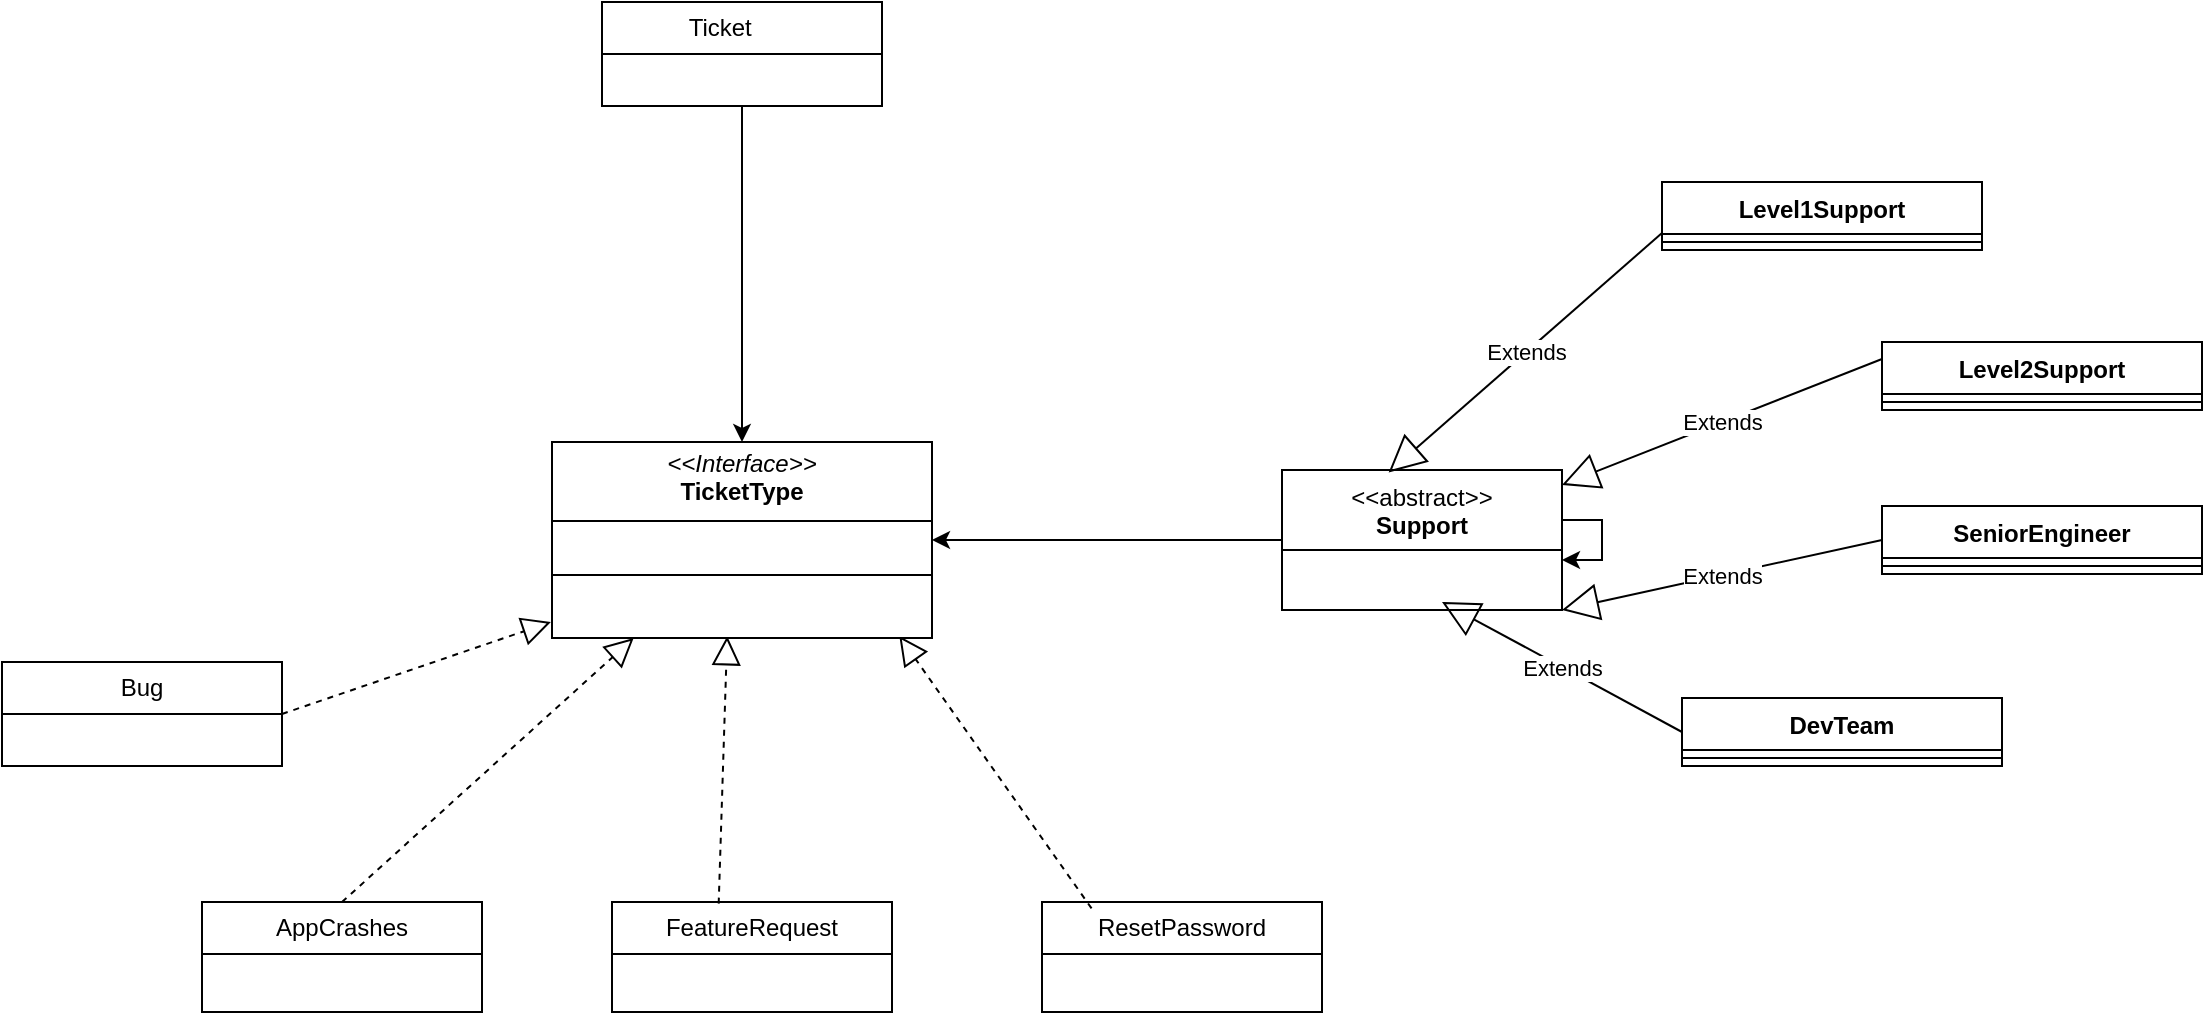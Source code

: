 <mxfile version="27.1.3">
  <diagram name="Page-1" id="PDzOopBcKo700JAynzis">
    <mxGraphModel dx="1226" dy="681" grid="1" gridSize="10" guides="1" tooltips="1" connect="1" arrows="1" fold="1" page="1" pageScale="1" pageWidth="850" pageHeight="1100" math="0" shadow="0">
      <root>
        <mxCell id="0" />
        <mxCell id="1" parent="0" />
        <mxCell id="Su2pd_lbUmub-vvOi-oE-9" style="edgeStyle=orthogonalEdgeStyle;rounded=0;orthogonalLoop=1;jettySize=auto;html=1;entryX=0.5;entryY=0;entryDx=0;entryDy=0;" edge="1" parent="1" source="Su2pd_lbUmub-vvOi-oE-5">
          <mxGeometry relative="1" as="geometry">
            <mxPoint x="420" y="240" as="targetPoint" />
          </mxGeometry>
        </mxCell>
        <mxCell id="Su2pd_lbUmub-vvOi-oE-5" value="Ticket&lt;span style=&quot;white-space: pre;&quot;&gt;&#x9;&lt;/span&gt;" style="swimlane;fontStyle=0;childLayout=stackLayout;horizontal=1;startSize=26;fillColor=none;horizontalStack=0;resizeParent=1;resizeParentMax=0;resizeLast=0;collapsible=1;marginBottom=0;whiteSpace=wrap;html=1;" vertex="1" parent="1">
          <mxGeometry x="350" y="20" width="140" height="52" as="geometry" />
        </mxCell>
        <mxCell id="Su2pd_lbUmub-vvOi-oE-10" value="Bug" style="swimlane;fontStyle=0;childLayout=stackLayout;horizontal=1;startSize=26;fillColor=none;horizontalStack=0;resizeParent=1;resizeParentMax=0;resizeLast=0;collapsible=1;marginBottom=0;whiteSpace=wrap;html=1;" vertex="1" parent="1">
          <mxGeometry x="50" y="350" width="140" height="52" as="geometry" />
        </mxCell>
        <mxCell id="Su2pd_lbUmub-vvOi-oE-11" value="AppCrashes" style="swimlane;fontStyle=0;childLayout=stackLayout;horizontal=1;startSize=26;fillColor=none;horizontalStack=0;resizeParent=1;resizeParentMax=0;resizeLast=0;collapsible=1;marginBottom=0;whiteSpace=wrap;html=1;" vertex="1" parent="1">
          <mxGeometry x="150" y="470" width="140" height="55" as="geometry" />
        </mxCell>
        <mxCell id="Su2pd_lbUmub-vvOi-oE-12" value="FeatureRequest" style="swimlane;fontStyle=0;childLayout=stackLayout;horizontal=1;startSize=26;fillColor=none;horizontalStack=0;resizeParent=1;resizeParentMax=0;resizeLast=0;collapsible=1;marginBottom=0;whiteSpace=wrap;html=1;" vertex="1" parent="1">
          <mxGeometry x="355" y="470" width="140" height="55" as="geometry" />
        </mxCell>
        <mxCell id="Su2pd_lbUmub-vvOi-oE-13" value="ResetPassword" style="swimlane;fontStyle=0;childLayout=stackLayout;horizontal=1;startSize=26;fillColor=none;horizontalStack=0;resizeParent=1;resizeParentMax=0;resizeLast=0;collapsible=1;marginBottom=0;whiteSpace=wrap;html=1;" vertex="1" parent="1">
          <mxGeometry x="570" y="470" width="140" height="55" as="geometry" />
        </mxCell>
        <mxCell id="Su2pd_lbUmub-vvOi-oE-15" value="" style="endArrow=block;dashed=1;endFill=0;endSize=12;html=1;rounded=0;exitX=1;exitY=0.5;exitDx=0;exitDy=0;entryX=-0.003;entryY=0.643;entryDx=0;entryDy=0;entryPerimeter=0;" edge="1" parent="1" source="Su2pd_lbUmub-vvOi-oE-10">
          <mxGeometry width="160" relative="1" as="geometry">
            <mxPoint x="350" y="320" as="sourcePoint" />
            <mxPoint x="324.43" y="330.02" as="targetPoint" />
          </mxGeometry>
        </mxCell>
        <mxCell id="Su2pd_lbUmub-vvOi-oE-17" value="" style="endArrow=block;dashed=1;endFill=0;endSize=12;html=1;rounded=0;exitX=0.5;exitY=0;exitDx=0;exitDy=0;" edge="1" parent="1" source="Su2pd_lbUmub-vvOi-oE-11" target="Su2pd_lbUmub-vvOi-oE-21">
          <mxGeometry width="160" relative="1" as="geometry">
            <mxPoint x="230" y="406" as="sourcePoint" />
            <mxPoint x="340" y="380" as="targetPoint" />
          </mxGeometry>
        </mxCell>
        <mxCell id="Su2pd_lbUmub-vvOi-oE-18" value="" style="endArrow=block;dashed=1;endFill=0;endSize=12;html=1;rounded=0;exitX=0.381;exitY=0.015;exitDx=0;exitDy=0;exitPerimeter=0;entryX=0.461;entryY=0.991;entryDx=0;entryDy=0;entryPerimeter=0;" edge="1" parent="1" source="Su2pd_lbUmub-vvOi-oE-12" target="Su2pd_lbUmub-vvOi-oE-21">
          <mxGeometry width="160" relative="1" as="geometry">
            <mxPoint x="370" y="490" as="sourcePoint" />
            <mxPoint x="408.41" y="378.04" as="targetPoint" />
          </mxGeometry>
        </mxCell>
        <mxCell id="Su2pd_lbUmub-vvOi-oE-19" value="" style="endArrow=block;dashed=1;endFill=0;endSize=12;html=1;rounded=0;exitX=0.177;exitY=0.058;exitDx=0;exitDy=0;exitPerimeter=0;entryX=0.914;entryY=0.99;entryDx=0;entryDy=0;entryPerimeter=0;" edge="1" parent="1" source="Su2pd_lbUmub-vvOi-oE-13" target="Su2pd_lbUmub-vvOi-oE-21">
          <mxGeometry width="160" relative="1" as="geometry">
            <mxPoint x="600" y="523" as="sourcePoint" />
            <mxPoint x="494.972" y="380" as="targetPoint" />
          </mxGeometry>
        </mxCell>
        <mxCell id="Su2pd_lbUmub-vvOi-oE-21" value="&lt;p style=&quot;margin:0px;margin-top:4px;text-align:center;&quot;&gt;&lt;i&gt;&amp;lt;&amp;lt;Interface&amp;gt;&amp;gt;&lt;/i&gt;&lt;br&gt;&lt;b&gt;TicketType&lt;/b&gt;&lt;/p&gt;&lt;hr size=&quot;1&quot; style=&quot;border-style:solid;&quot;&gt;&lt;br&gt;&lt;hr size=&quot;1&quot; style=&quot;border-style:solid;&quot;&gt;" style="verticalAlign=top;align=left;overflow=fill;html=1;whiteSpace=wrap;" vertex="1" parent="1">
          <mxGeometry x="325" y="240" width="190" height="98" as="geometry" />
        </mxCell>
        <mxCell id="Su2pd_lbUmub-vvOi-oE-41" style="edgeStyle=orthogonalEdgeStyle;rounded=0;orthogonalLoop=1;jettySize=auto;html=1;entryX=1;entryY=0.5;entryDx=0;entryDy=0;" edge="1" parent="1" source="Su2pd_lbUmub-vvOi-oE-38" target="Su2pd_lbUmub-vvOi-oE-21">
          <mxGeometry relative="1" as="geometry" />
        </mxCell>
        <mxCell id="Su2pd_lbUmub-vvOi-oE-38" value="&amp;lt;&amp;lt;abstract&amp;gt;&amp;gt;&lt;br&gt;&lt;b&gt;Support&lt;/b&gt;" style="swimlane;fontStyle=0;align=center;verticalAlign=top;childLayout=stackLayout;horizontal=1;startSize=40;horizontalStack=0;resizeParent=1;resizeParentMax=0;resizeLast=0;collapsible=0;marginBottom=0;html=1;whiteSpace=wrap;" vertex="1" parent="1">
          <mxGeometry x="690" y="254" width="140" height="70" as="geometry" />
        </mxCell>
        <mxCell id="Su2pd_lbUmub-vvOi-oE-40" style="edgeStyle=orthogonalEdgeStyle;rounded=0;orthogonalLoop=1;jettySize=auto;html=1;" edge="1" parent="1" source="Su2pd_lbUmub-vvOi-oE-38" target="Su2pd_lbUmub-vvOi-oE-38">
          <mxGeometry relative="1" as="geometry" />
        </mxCell>
        <mxCell id="Su2pd_lbUmub-vvOi-oE-42" value="Level1Support" style="swimlane;fontStyle=1;align=center;verticalAlign=top;childLayout=stackLayout;horizontal=1;startSize=26;horizontalStack=0;resizeParent=1;resizeParentMax=0;resizeLast=0;collapsible=1;marginBottom=0;whiteSpace=wrap;html=1;" vertex="1" parent="1">
          <mxGeometry x="880" y="110" width="160" height="34" as="geometry" />
        </mxCell>
        <mxCell id="Su2pd_lbUmub-vvOi-oE-44" value="" style="line;strokeWidth=1;fillColor=none;align=left;verticalAlign=middle;spacingTop=-1;spacingLeft=3;spacingRight=3;rotatable=0;labelPosition=right;points=[];portConstraint=eastwest;strokeColor=inherit;" vertex="1" parent="Su2pd_lbUmub-vvOi-oE-42">
          <mxGeometry y="26" width="160" height="8" as="geometry" />
        </mxCell>
        <mxCell id="Su2pd_lbUmub-vvOi-oE-46" value="Level2Support" style="swimlane;fontStyle=1;align=center;verticalAlign=top;childLayout=stackLayout;horizontal=1;startSize=26;horizontalStack=0;resizeParent=1;resizeParentMax=0;resizeLast=0;collapsible=1;marginBottom=0;whiteSpace=wrap;html=1;" vertex="1" parent="1">
          <mxGeometry x="990" y="190" width="160" height="34" as="geometry" />
        </mxCell>
        <mxCell id="Su2pd_lbUmub-vvOi-oE-47" value="" style="line;strokeWidth=1;fillColor=none;align=left;verticalAlign=middle;spacingTop=-1;spacingLeft=3;spacingRight=3;rotatable=0;labelPosition=right;points=[];portConstraint=eastwest;strokeColor=inherit;" vertex="1" parent="Su2pd_lbUmub-vvOi-oE-46">
          <mxGeometry y="26" width="160" height="8" as="geometry" />
        </mxCell>
        <mxCell id="Su2pd_lbUmub-vvOi-oE-48" value="SeniorEngineer" style="swimlane;fontStyle=1;align=center;verticalAlign=top;childLayout=stackLayout;horizontal=1;startSize=26;horizontalStack=0;resizeParent=1;resizeParentMax=0;resizeLast=0;collapsible=1;marginBottom=0;whiteSpace=wrap;html=1;" vertex="1" parent="1">
          <mxGeometry x="990" y="272" width="160" height="34" as="geometry" />
        </mxCell>
        <mxCell id="Su2pd_lbUmub-vvOi-oE-49" value="" style="line;strokeWidth=1;fillColor=none;align=left;verticalAlign=middle;spacingTop=-1;spacingLeft=3;spacingRight=3;rotatable=0;labelPosition=right;points=[];portConstraint=eastwest;strokeColor=inherit;" vertex="1" parent="Su2pd_lbUmub-vvOi-oE-48">
          <mxGeometry y="26" width="160" height="8" as="geometry" />
        </mxCell>
        <mxCell id="Su2pd_lbUmub-vvOi-oE-50" value="DevTeam" style="swimlane;fontStyle=1;align=center;verticalAlign=top;childLayout=stackLayout;horizontal=1;startSize=26;horizontalStack=0;resizeParent=1;resizeParentMax=0;resizeLast=0;collapsible=1;marginBottom=0;whiteSpace=wrap;html=1;" vertex="1" parent="1">
          <mxGeometry x="890" y="368" width="160" height="34" as="geometry" />
        </mxCell>
        <mxCell id="Su2pd_lbUmub-vvOi-oE-51" value="" style="line;strokeWidth=1;fillColor=none;align=left;verticalAlign=middle;spacingTop=-1;spacingLeft=3;spacingRight=3;rotatable=0;labelPosition=right;points=[];portConstraint=eastwest;strokeColor=inherit;" vertex="1" parent="Su2pd_lbUmub-vvOi-oE-50">
          <mxGeometry y="26" width="160" height="8" as="geometry" />
        </mxCell>
        <mxCell id="Su2pd_lbUmub-vvOi-oE-53" value="Extends" style="endArrow=block;endSize=16;endFill=0;html=1;rounded=0;exitX=0;exitY=0.75;exitDx=0;exitDy=0;entryX=0.381;entryY=0.017;entryDx=0;entryDy=0;entryPerimeter=0;" edge="1" parent="1" source="Su2pd_lbUmub-vvOi-oE-42" target="Su2pd_lbUmub-vvOi-oE-38">
          <mxGeometry width="160" relative="1" as="geometry">
            <mxPoint x="810" y="200" as="sourcePoint" />
            <mxPoint x="970" y="200" as="targetPoint" />
          </mxGeometry>
        </mxCell>
        <mxCell id="Su2pd_lbUmub-vvOi-oE-54" value="Extends" style="endArrow=block;endSize=16;endFill=0;html=1;rounded=0;exitX=0;exitY=0.25;exitDx=0;exitDy=0;" edge="1" parent="1" source="Su2pd_lbUmub-vvOi-oE-46" target="Su2pd_lbUmub-vvOi-oE-38">
          <mxGeometry width="160" relative="1" as="geometry">
            <mxPoint x="997" y="140" as="sourcePoint" />
            <mxPoint x="860" y="259" as="targetPoint" />
          </mxGeometry>
        </mxCell>
        <mxCell id="Su2pd_lbUmub-vvOi-oE-55" value="Extends" style="endArrow=block;endSize=16;endFill=0;html=1;rounded=0;exitX=0;exitY=0.5;exitDx=0;exitDy=0;entryX=1;entryY=1;entryDx=0;entryDy=0;" edge="1" parent="1" source="Su2pd_lbUmub-vvOi-oE-48" target="Su2pd_lbUmub-vvOi-oE-38">
          <mxGeometry width="160" relative="1" as="geometry">
            <mxPoint x="1000" y="250" as="sourcePoint" />
            <mxPoint x="840" y="312" as="targetPoint" />
          </mxGeometry>
        </mxCell>
        <mxCell id="Su2pd_lbUmub-vvOi-oE-56" value="Extends" style="endArrow=block;endSize=16;endFill=0;html=1;rounded=0;exitX=0;exitY=0.5;exitDx=0;exitDy=0;" edge="1" parent="1" source="Su2pd_lbUmub-vvOi-oE-50">
          <mxGeometry width="160" relative="1" as="geometry">
            <mxPoint x="1010" y="320" as="sourcePoint" />
            <mxPoint x="770" y="320" as="targetPoint" />
          </mxGeometry>
        </mxCell>
      </root>
    </mxGraphModel>
  </diagram>
</mxfile>
